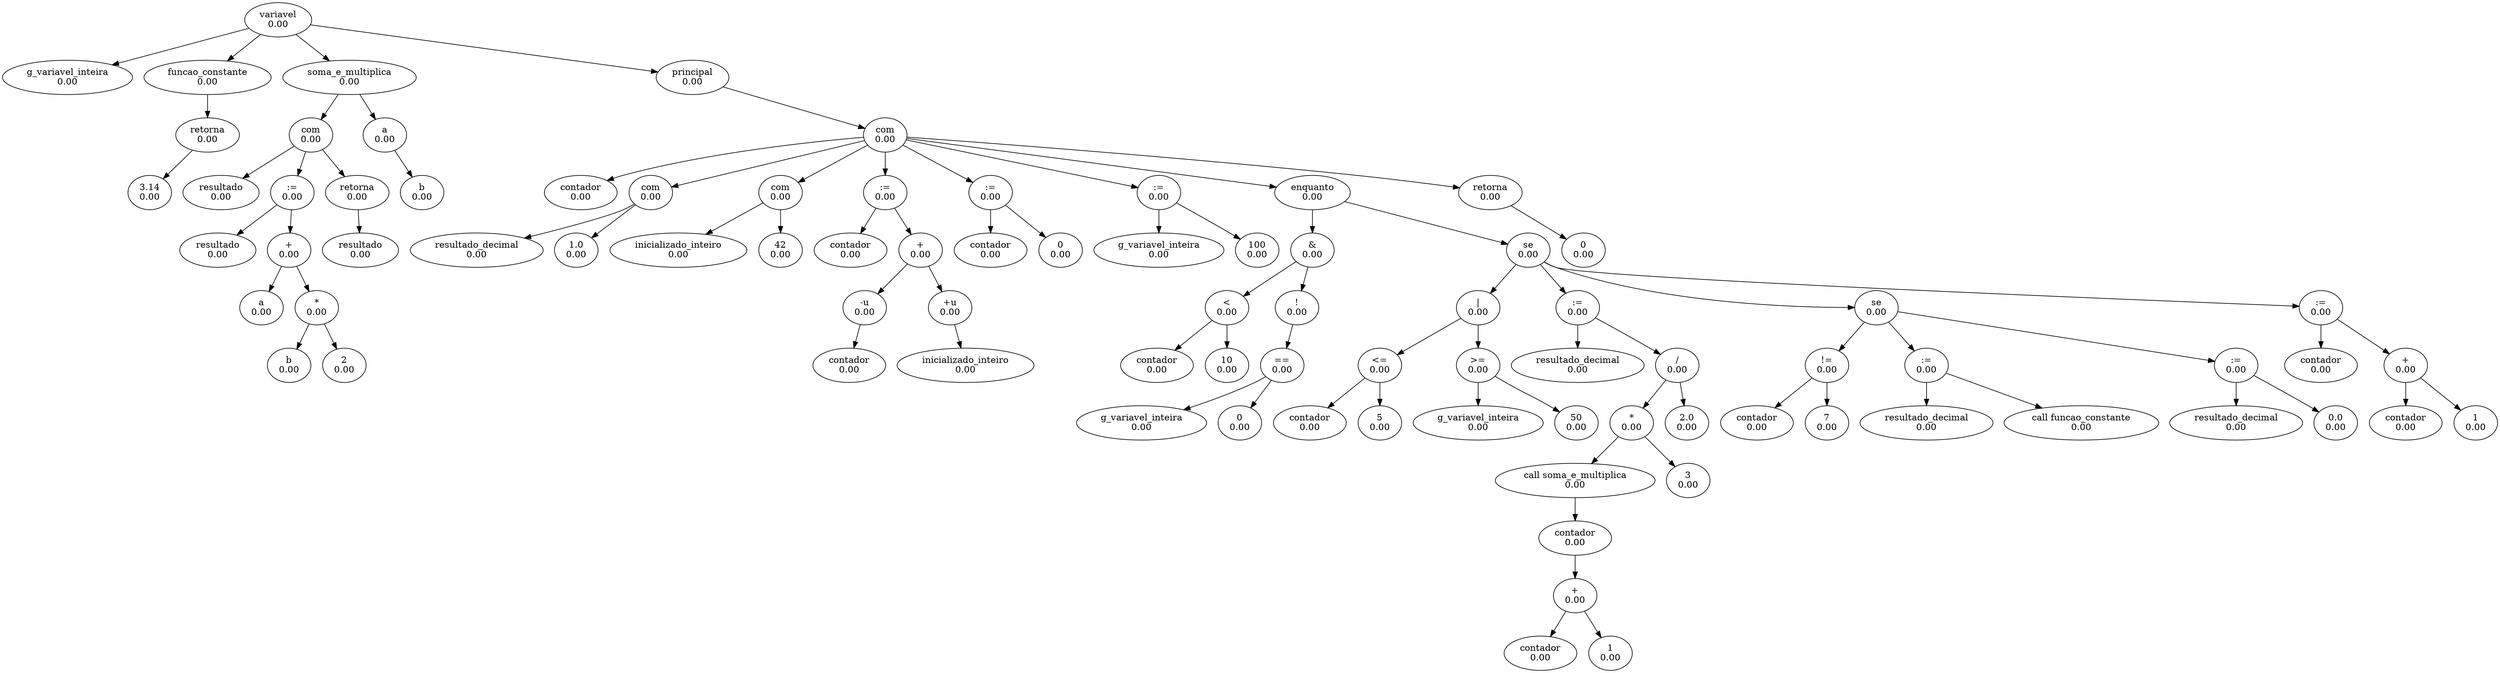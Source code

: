 digraph grafo {
  107552618845040 [ label="variavel\n0.00" ];
  107552618845040 -> 107552618845120;
  107552618845120 [ label="g_variavel_inteira\n0.00" ];
  107552618845040 -> 107552618845424;
  107552618845424 [ label="funcao_constante\n0.00" ];
  107552618845424 -> 107552618845376;
  107552618845376 [ label="retorna\n0.00" ];
  107552618845376 -> 107552618845296;
  107552618845296 [ label="3.14\n0.00" ];
  107552618845040 -> 107552618846768;
  107552618846768 [ label="soma_e_multiplica\n0.00" ];
  107552618846768 -> 107552618845856;
  107552618845856 [ label="com\n0.00" ];
  107552618845856 -> 107552618845936;
  107552618845936 [ label="resultado\n0.00" ];
  107552618845856 -> 107552618846448;
  107552618846448 [ label=":=\n0.00" ];
  107552618846448 -> 107552618846528;
  107552618846528 [ label="resultado\n0.00" ];
  107552618846448 -> 107552618846336;
  107552618846336 [ label="+\n0.00" ];
  107552618846336 -> 107552618846048;
  107552618846048 [ label="a\n0.00" ];
  107552618846336 -> 107552618846288;
  107552618846288 [ label="*\n0.00" ];
  107552618846288 -> 107552618846128;
  107552618846128 [ label="b\n0.00" ];
  107552618846288 -> 107552618846208;
  107552618846208 [ label="2\n0.00" ];
  107552618845856 -> 107552618846720;
  107552618846720 [ label="retorna\n0.00" ];
  107552618846720 -> 107552618846640;
  107552618846640 [ label="resultado\n0.00" ];
  107552618846768 -> 107552618845600;
  107552618845600 [ label="a\n0.00" ];
  107552618845600 -> 107552618845680;
  107552618845680 [ label="b\n0.00" ];
  107552618845040 -> 107552618853328;
  107552618853328 [ label="principal\n0.00" ];
  107552618853328 -> 107552618846944;
  107552618846944 [ label="com\n0.00" ];
  107552618846944 -> 107552618847024;
  107552618847024 [ label="contador\n0.00" ];
  107552618846944 -> 107552618847280;
  107552618847280 [ label="com\n0.00" ];
  107552618847280 -> 107552618847328;
  107552618847328 [ label="resultado_decimal\n0.00" ];
  107552618847280 -> 107552618847200;
  107552618847200 [ label="1.0\n0.00" ];
  107552618846944 -> 107552618847552;
  107552618847552 [ label="com\n0.00" ];
  107552618847552 -> 107552618847600;
  107552618847600 [ label="inicializado_inteiro\n0.00" ];
  107552618847552 -> 107552618847472;
  107552618847472 [ label="42\n0.00" ];
  107552618846944 -> 107552618848240;
  107552618848240 [ label=":=\n0.00" ];
  107552618848240 -> 107552618848320;
  107552618848320 [ label="contador\n0.00" ];
  107552618848240 -> 107552618848128;
  107552618848128 [ label="+\n0.00" ];
  107552618848128 -> 107552618847824;
  107552618847824 [ label="-u\n0.00" ];
  107552618847824 -> 107552618847744;
  107552618847744 [ label="contador\n0.00" ];
  107552618848128 -> 107552618848016;
  107552618848016 [ label="+u\n0.00" ];
  107552618848016 -> 107552618847936;
  107552618847936 [ label="inicializado_inteiro\n0.00" ];
  107552618846944 -> 107552618848528;
  107552618848528 [ label=":=\n0.00" ];
  107552618848528 -> 107552618848608;
  107552618848608 [ label="contador\n0.00" ];
  107552618848528 -> 107552618848480;
  107552618848480 [ label="0\n0.00" ];
  107552618846944 -> 107552618848800;
  107552618848800 [ label=":=\n0.00" ];
  107552618848800 -> 107552618848848;
  107552618848848 [ label="g_variavel_inteira\n0.00" ];
  107552618848800 -> 107552618848720;
  107552618848720 [ label="100\n0.00" ];
  107552618846944 -> 107552618853040;
  107552618853040 [ label="enquanto\n0.00" ];
  107552618853040 -> 107552618849584;
  107552618849584 [ label="&\n0.00" ];
  107552618849584 -> 107552618849152;
  107552618849152 [ label="<\n0.00" ];
  107552618849152 -> 107552618848992;
  107552618848992 [ label="contador\n0.00" ];
  107552618849152 -> 107552618849072;
  107552618849072 [ label="10\n0.00" ];
  107552618849584 -> 107552618849472;
  107552618849472 [ label="!\n0.00" ];
  107552618849472 -> 107552618849424;
  107552618849424 [ label="==\n0.00" ];
  107552618849424 -> 107552618849264;
  107552618849264 [ label="g_variavel_inteira\n0.00" ];
  107552618849424 -> 107552618849344;
  107552618849344 [ label="0\n0.00" ];
  107552618853040 -> 107552618852352;
  107552618852352 [ label="se\n0.00" ];
  107552618852352 -> 107552618850240;
  107552618850240 [ label="|\n0.00" ];
  107552618850240 -> 107552618849920;
  107552618849920 [ label="<=\n0.00" ];
  107552618849920 -> 107552618849760;
  107552618849760 [ label="contador\n0.00" ];
  107552618849920 -> 107552618849840;
  107552618849840 [ label="5\n0.00" ];
  107552618850240 -> 107552618850192;
  107552618850192 [ label=">=\n0.00" ];
  107552618850192 -> 107552618850032;
  107552618850032 [ label="g_variavel_inteira\n0.00" ];
  107552618850192 -> 107552618850112;
  107552618850112 [ label="50\n0.00" ];
  107552618852352 -> 107552618851296;
  107552618851296 [ label=":=\n0.00" ];
  107552618851296 -> 107552618851376;
  107552618851376 [ label="resultado_decimal\n0.00" ];
  107552618851296 -> 107552618851248;
  107552618851248 [ label="/\n0.00" ];
  107552618851248 -> 107552618851056;
  107552618851056 [ label="*\n0.00" ];
  107552618851056 -> 107552618850864;
  107552618850864 [ label="call soma_e_multiplica\n0.00" ];
  107552618850864 -> 107552618850544;
  107552618850544 [ label="contador\n0.00" ];
  107552618850544 -> 107552618850784;
  107552618850784 [ label="+\n0.00" ];
  107552618850784 -> 107552618850624;
  107552618850624 [ label="contador\n0.00" ];
  107552618850784 -> 107552618850704;
  107552618850704 [ label="1\n0.00" ];
  107552618851056 -> 107552618850976;
  107552618850976 [ label="3\n0.00" ];
  107552618851248 -> 107552618851168;
  107552618851168 [ label="2.0\n0.00" ];
  107552618852352 -> 107552618852304;
  107552618852304 [ label="se\n0.00" ];
  107552618852304 -> 107552618851648;
  107552618851648 [ label="!=\n0.00" ];
  107552618851648 -> 107552618851488;
  107552618851488 [ label="contador\n0.00" ];
  107552618851648 -> 107552618851568;
  107552618851568 [ label="7\n0.00" ];
  107552618852304 -> 107552618851904;
  107552618851904 [ label=":=\n0.00" ];
  107552618851904 -> 107552618851952;
  107552618851952 [ label="resultado_decimal\n0.00" ];
  107552618851904 -> 107552618851824;
  107552618851824 [ label="call funcao_constante\n0.00" ];
  107552618852304 -> 107552618852176;
  107552618852176 [ label=":=\n0.00" ];
  107552618852176 -> 107552618852224;
  107552618852224 [ label="resultado_decimal\n0.00" ];
  107552618852176 -> 107552618852096;
  107552618852096 [ label="0.0\n0.00" ];
  107552618852352 -> 107552618852800;
  107552618852800 [ label=":=\n0.00" ];
  107552618852800 -> 107552618852880;
  107552618852880 [ label="contador\n0.00" ];
  107552618852800 -> 107552618852752;
  107552618852752 [ label="+\n0.00" ];
  107552618852752 -> 107552618852592;
  107552618852592 [ label="contador\n0.00" ];
  107552618852752 -> 107552618852672;
  107552618852672 [ label="1\n0.00" ];
  107552618846944 -> 107552618853200;
  107552618853200 [ label="retorna\n0.00" ];
  107552618853200 -> 107552618853120;
  107552618853120 [ label="0\n0.00" ];
}
